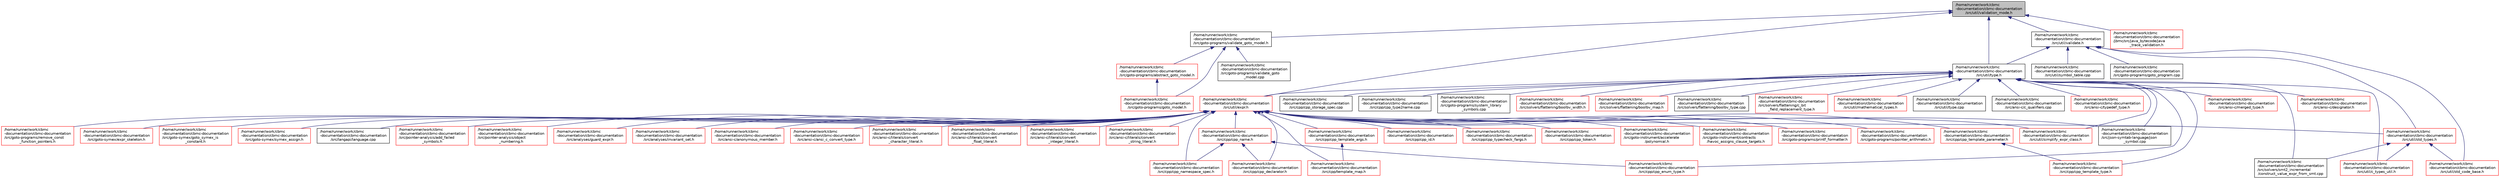 digraph "/home/runner/work/cbmc-documentation/cbmc-documentation/src/util/validation_mode.h"
{
 // LATEX_PDF_SIZE
  bgcolor="transparent";
  edge [fontname="Helvetica",fontsize="10",labelfontname="Helvetica",labelfontsize="10"];
  node [fontname="Helvetica",fontsize="10",shape=record];
  Node1 [label="/home/runner/work/cbmc\l-documentation/cbmc-documentation\l/src/util/validation_mode.h",height=0.2,width=0.4,color="black", fillcolor="grey75", style="filled", fontcolor="black",tooltip=" "];
  Node1 -> Node2 [dir="back",color="midnightblue",fontsize="10",style="solid",fontname="Helvetica"];
  Node2 [label="/home/runner/work/cbmc\l-documentation/cbmc-documentation\l/src/goto-programs/validate_goto_model.h",height=0.2,width=0.4,color="black",URL="$validate__goto__model_8h.html",tooltip=" "];
  Node2 -> Node3 [dir="back",color="midnightblue",fontsize="10",style="solid",fontname="Helvetica"];
  Node3 [label="/home/runner/work/cbmc\l-documentation/cbmc-documentation\l/src/goto-programs/abstract_goto_model.h",height=0.2,width=0.4,color="red",URL="$abstract__goto__model_8h.html",tooltip=" "];
  Node3 -> Node5 [dir="back",color="midnightblue",fontsize="10",style="solid",fontname="Helvetica"];
  Node5 [label="/home/runner/work/cbmc\l-documentation/cbmc-documentation\l/src/goto-programs/goto_model.h",height=0.2,width=0.4,color="red",URL="$goto__model_8h.html",tooltip=" "];
  Node2 -> Node5 [dir="back",color="midnightblue",fontsize="10",style="solid",fontname="Helvetica"];
  Node2 -> Node276 [dir="back",color="midnightblue",fontsize="10",style="solid",fontname="Helvetica"];
  Node276 [label="/home/runner/work/cbmc\l-documentation/cbmc-documentation\l/src/goto-programs/validate_goto\l_model.cpp",height=0.2,width=0.4,color="black",URL="$validate__goto__model_8cpp.html",tooltip=" "];
  Node1 -> Node277 [dir="back",color="midnightblue",fontsize="10",style="solid",fontname="Helvetica"];
  Node277 [label="/home/runner/work/cbmc\l-documentation/cbmc-documentation\l/src/util/validate.h",height=0.2,width=0.4,color="black",URL="$validate_8h.html",tooltip=" "];
  Node277 -> Node278 [dir="back",color="midnightblue",fontsize="10",style="solid",fontname="Helvetica"];
  Node278 [label="/home/runner/work/cbmc\l-documentation/cbmc-documentation\l/src/goto-programs/goto_program.cpp",height=0.2,width=0.4,color="black",URL="$goto__program_8cpp.html",tooltip=" "];
  Node277 -> Node279 [dir="back",color="midnightblue",fontsize="10",style="solid",fontname="Helvetica"];
  Node279 [label="/home/runner/work/cbmc\l-documentation/cbmc-documentation\l/src/util/type.h",height=0.2,width=0.4,color="black",URL="$type_8h.html",tooltip=" "];
  Node279 -> Node280 [dir="back",color="midnightblue",fontsize="10",style="solid",fontname="Helvetica"];
  Node280 [label="/home/runner/work/cbmc\l-documentation/cbmc-documentation\l/src/ansi-c/merged_type.h",height=0.2,width=0.4,color="red",URL="$merged__type_8h.html",tooltip=" "];
  Node279 -> Node286 [dir="back",color="midnightblue",fontsize="10",style="solid",fontname="Helvetica"];
  Node286 [label="/home/runner/work/cbmc\l-documentation/cbmc-documentation\l/src/ansi-c/designator.h",height=0.2,width=0.4,color="red",URL="$designator_8h.html",tooltip=" "];
  Node279 -> Node327 [dir="back",color="midnightblue",fontsize="10",style="solid",fontname="Helvetica"];
  Node327 [label="/home/runner/work/cbmc\l-documentation/cbmc-documentation\l/src/ansi-c/c_qualifiers.cpp",height=0.2,width=0.4,color="black",URL="$c__qualifiers_8cpp.html",tooltip=" "];
  Node279 -> Node328 [dir="back",color="midnightblue",fontsize="10",style="solid",fontname="Helvetica"];
  Node328 [label="/home/runner/work/cbmc\l-documentation/cbmc-documentation\l/src/ansi-c/typedef_type.h",height=0.2,width=0.4,color="red",URL="$typedef__type_8h.html",tooltip=" "];
  Node279 -> Node329 [dir="back",color="midnightblue",fontsize="10",style="solid",fontname="Helvetica"];
  Node329 [label="/home/runner/work/cbmc\l-documentation/cbmc-documentation\l/src/cpp/cpp_template_type.h",height=0.2,width=0.4,color="red",URL="$cpp__template__type_8h.html",tooltip=" "];
  Node279 -> Node344 [dir="back",color="midnightblue",fontsize="10",style="solid",fontname="Helvetica"];
  Node344 [label="/home/runner/work/cbmc\l-documentation/cbmc-documentation\l/src/cpp/cpp_enum_type.h",height=0.2,width=0.4,color="red",URL="$cpp__enum__type_8h.html",tooltip=" "];
  Node279 -> Node346 [dir="back",color="midnightblue",fontsize="10",style="solid",fontname="Helvetica"];
  Node346 [label="/home/runner/work/cbmc\l-documentation/cbmc-documentation\l/src/cpp/cpp_storage_spec.cpp",height=0.2,width=0.4,color="black",URL="$cpp__storage__spec_8cpp.html",tooltip=" "];
  Node279 -> Node347 [dir="back",color="midnightblue",fontsize="10",style="solid",fontname="Helvetica"];
  Node347 [label="/home/runner/work/cbmc\l-documentation/cbmc-documentation\l/src/cpp/cpp_type2name.cpp",height=0.2,width=0.4,color="black",URL="$cpp__type2name_8cpp.html",tooltip=" "];
  Node279 -> Node348 [dir="back",color="midnightblue",fontsize="10",style="solid",fontname="Helvetica"];
  Node348 [label="/home/runner/work/cbmc\l-documentation/cbmc-documentation\l/src/goto-programs/system_library\l_symbols.cpp",height=0.2,width=0.4,color="black",URL="$system__library__symbols_8cpp.html",tooltip=" "];
  Node279 -> Node349 [dir="back",color="midnightblue",fontsize="10",style="solid",fontname="Helvetica"];
  Node349 [label="/home/runner/work/cbmc\l-documentation/cbmc-documentation\l/src/json-symtab-language/json\l_symbol.cpp",height=0.2,width=0.4,color="black",URL="$json__symbol_8cpp.html",tooltip=" "];
  Node279 -> Node350 [dir="back",color="midnightblue",fontsize="10",style="solid",fontname="Helvetica"];
  Node350 [label="/home/runner/work/cbmc\l-documentation/cbmc-documentation\l/src/solvers/flattening/boolbv_width.h",height=0.2,width=0.4,color="red",URL="$boolbv__width_8h.html",tooltip=" "];
  Node279 -> Node424 [dir="back",color="midnightblue",fontsize="10",style="solid",fontname="Helvetica"];
  Node424 [label="/home/runner/work/cbmc\l-documentation/cbmc-documentation\l/src/solvers/flattening/boolbv_map.h",height=0.2,width=0.4,color="red",URL="$boolbv__map_8h.html",tooltip=" "];
  Node279 -> Node426 [dir="back",color="midnightblue",fontsize="10",style="solid",fontname="Helvetica"];
  Node426 [label="/home/runner/work/cbmc\l-documentation/cbmc-documentation\l/src/solvers/flattening/boolbv_type.cpp",height=0.2,width=0.4,color="black",URL="$boolbv__type_8cpp.html",tooltip=" "];
  Node279 -> Node427 [dir="back",color="midnightblue",fontsize="10",style="solid",fontname="Helvetica"];
  Node427 [label="/home/runner/work/cbmc\l-documentation/cbmc-documentation\l/src/solvers/flattening/c_bit\l_field_replacement_type.h",height=0.2,width=0.4,color="red",URL="$c__bit__field__replacement__type_8h.html",tooltip=" "];
  Node279 -> Node429 [dir="back",color="midnightblue",fontsize="10",style="solid",fontname="Helvetica"];
  Node429 [label="/home/runner/work/cbmc\l-documentation/cbmc-documentation\l/src/solvers/smt2_incremental\l/construct_value_expr_from_smt.cpp",height=0.2,width=0.4,color="black",URL="$construct__value__expr__from__smt_8cpp.html",tooltip=" "];
  Node279 -> Node430 [dir="back",color="midnightblue",fontsize="10",style="solid",fontname="Helvetica"];
  Node430 [label="/home/runner/work/cbmc\l-documentation/cbmc-documentation\l/src/util/expr.h",height=0.2,width=0.4,color="red",URL="$expr_8h.html",tooltip=" "];
  Node430 -> Node431 [dir="back",color="midnightblue",fontsize="10",style="solid",fontname="Helvetica"];
  Node431 [label="/home/runner/work/cbmc\l-documentation/cbmc-documentation\l/src/analyses/guard_expr.h",height=0.2,width=0.4,color="red",URL="$guard__expr_8h.html",tooltip=" "];
  Node430 -> Node437 [dir="back",color="midnightblue",fontsize="10",style="solid",fontname="Helvetica"];
  Node437 [label="/home/runner/work/cbmc\l-documentation/cbmc-documentation\l/src/analyses/invariant_set.h",height=0.2,width=0.4,color="red",URL="$invariant__set_8h.html",tooltip=" "];
  Node430 -> Node441 [dir="back",color="midnightblue",fontsize="10",style="solid",fontname="Helvetica"];
  Node441 [label="/home/runner/work/cbmc\l-documentation/cbmc-documentation\l/src/ansi-c/anonymous_member.h",height=0.2,width=0.4,color="red",URL="$anonymous__member_8h.html",tooltip=" "];
  Node430 -> Node443 [dir="back",color="midnightblue",fontsize="10",style="solid",fontname="Helvetica"];
  Node443 [label="/home/runner/work/cbmc\l-documentation/cbmc-documentation\l/src/ansi-c/ansi_c_convert_type.h",height=0.2,width=0.4,color="red",URL="$ansi__c__convert__type_8h.html",tooltip=" "];
  Node430 -> Node445 [dir="back",color="midnightblue",fontsize="10",style="solid",fontname="Helvetica"];
  Node445 [label="/home/runner/work/cbmc\l-documentation/cbmc-documentation\l/src/ansi-c/literals/convert\l_character_literal.h",height=0.2,width=0.4,color="red",URL="$convert__character__literal_8h.html",tooltip=" "];
  Node430 -> Node447 [dir="back",color="midnightblue",fontsize="10",style="solid",fontname="Helvetica"];
  Node447 [label="/home/runner/work/cbmc\l-documentation/cbmc-documentation\l/src/ansi-c/literals/convert\l_float_literal.h",height=0.2,width=0.4,color="red",URL="$convert__float__literal_8h.html",tooltip=" "];
  Node430 -> Node449 [dir="back",color="midnightblue",fontsize="10",style="solid",fontname="Helvetica"];
  Node449 [label="/home/runner/work/cbmc\l-documentation/cbmc-documentation\l/src/ansi-c/literals/convert\l_integer_literal.h",height=0.2,width=0.4,color="red",URL="$convert__integer__literal_8h.html",tooltip=" "];
  Node430 -> Node451 [dir="back",color="midnightblue",fontsize="10",style="solid",fontname="Helvetica"];
  Node451 [label="/home/runner/work/cbmc\l-documentation/cbmc-documentation\l/src/ansi-c/literals/convert\l_string_literal.h",height=0.2,width=0.4,color="red",URL="$convert__string__literal_8h.html",tooltip=" "];
  Node430 -> Node453 [dir="back",color="midnightblue",fontsize="10",style="solid",fontname="Helvetica"];
  Node453 [label="/home/runner/work/cbmc\l-documentation/cbmc-documentation\l/src/cpp/cpp_declarator.h",height=0.2,width=0.4,color="red",URL="$cpp__declarator_8h.html",tooltip=" "];
  Node430 -> Node454 [dir="back",color="midnightblue",fontsize="10",style="solid",fontname="Helvetica"];
  Node454 [label="/home/runner/work/cbmc\l-documentation/cbmc-documentation\l/src/cpp/cpp_name.h",height=0.2,width=0.4,color="red",URL="$cpp__name_8h.html",tooltip=" "];
  Node454 -> Node453 [dir="back",color="midnightblue",fontsize="10",style="solid",fontname="Helvetica"];
  Node454 -> Node455 [dir="back",color="midnightblue",fontsize="10",style="solid",fontname="Helvetica"];
  Node455 [label="/home/runner/work/cbmc\l-documentation/cbmc-documentation\l/src/cpp/cpp_namespace_spec.h",height=0.2,width=0.4,color="red",URL="$cpp__namespace__spec_8h.html",tooltip=" "];
  Node454 -> Node344 [dir="back",color="midnightblue",fontsize="10",style="solid",fontname="Helvetica"];
  Node430 -> Node459 [dir="back",color="midnightblue",fontsize="10",style="solid",fontname="Helvetica"];
  Node459 [label="/home/runner/work/cbmc\l-documentation/cbmc-documentation\l/src/cpp/cpp_template_parameter.h",height=0.2,width=0.4,color="red",URL="$cpp__template__parameter_8h.html",tooltip=" "];
  Node459 -> Node329 [dir="back",color="midnightblue",fontsize="10",style="solid",fontname="Helvetica"];
  Node430 -> Node460 [dir="back",color="midnightblue",fontsize="10",style="solid",fontname="Helvetica"];
  Node460 [label="/home/runner/work/cbmc\l-documentation/cbmc-documentation\l/src/cpp/cpp_template_args.h",height=0.2,width=0.4,color="red",URL="$cpp__template__args_8h.html",tooltip=" "];
  Node460 -> Node462 [dir="back",color="midnightblue",fontsize="10",style="solid",fontname="Helvetica"];
  Node462 [label="/home/runner/work/cbmc\l-documentation/cbmc-documentation\l/src/cpp/template_map.h",height=0.2,width=0.4,color="red",URL="$template__map_8h.html",tooltip=" "];
  Node430 -> Node455 [dir="back",color="midnightblue",fontsize="10",style="solid",fontname="Helvetica"];
  Node430 -> Node463 [dir="back",color="midnightblue",fontsize="10",style="solid",fontname="Helvetica"];
  Node463 [label="/home/runner/work/cbmc\l-documentation/cbmc-documentation\l/src/cpp/cpp_id.h",height=0.2,width=0.4,color="red",URL="$cpp__id_8h.html",tooltip=" "];
  Node430 -> Node462 [dir="back",color="midnightblue",fontsize="10",style="solid",fontname="Helvetica"];
  Node430 -> Node469 [dir="back",color="midnightblue",fontsize="10",style="solid",fontname="Helvetica"];
  Node469 [label="/home/runner/work/cbmc\l-documentation/cbmc-documentation\l/src/cpp/cpp_typecheck_fargs.h",height=0.2,width=0.4,color="red",URL="$cpp__typecheck__fargs_8h.html",tooltip=" "];
  Node430 -> Node470 [dir="back",color="midnightblue",fontsize="10",style="solid",fontname="Helvetica"];
  Node470 [label="/home/runner/work/cbmc\l-documentation/cbmc-documentation\l/src/cpp/cpp_token.h",height=0.2,width=0.4,color="red",URL="$cpp__token_8h.html",tooltip=" "];
  Node430 -> Node473 [dir="back",color="midnightblue",fontsize="10",style="solid",fontname="Helvetica"];
  Node473 [label="/home/runner/work/cbmc\l-documentation/cbmc-documentation\l/src/goto-instrument/accelerate\l/polynomial.h",height=0.2,width=0.4,color="red",URL="$polynomial_8h.html",tooltip=" "];
  Node430 -> Node172 [dir="back",color="midnightblue",fontsize="10",style="solid",fontname="Helvetica"];
  Node172 [label="/home/runner/work/cbmc\l-documentation/cbmc-documentation\l/src/goto-instrument/contracts\l/havoc_assigns_clause_targets.h",height=0.2,width=0.4,color="red",URL="$havoc__assigns__clause__targets_8h.html",tooltip=" "];
  Node430 -> Node475 [dir="back",color="midnightblue",fontsize="10",style="solid",fontname="Helvetica"];
  Node475 [label="/home/runner/work/cbmc\l-documentation/cbmc-documentation\l/src/goto-programs/printf_formatter.h",height=0.2,width=0.4,color="red",URL="$printf__formatter_8h.html",tooltip=" "];
  Node430 -> Node479 [dir="back",color="midnightblue",fontsize="10",style="solid",fontname="Helvetica"];
  Node479 [label="/home/runner/work/cbmc\l-documentation/cbmc-documentation\l/src/goto-programs/pointer_arithmetic.h",height=0.2,width=0.4,color="red",URL="$pointer__arithmetic_8h.html",tooltip=" "];
  Node430 -> Node481 [dir="back",color="midnightblue",fontsize="10",style="solid",fontname="Helvetica"];
  Node481 [label="/home/runner/work/cbmc\l-documentation/cbmc-documentation\l/src/goto-programs/remove_const\l_function_pointers.h",height=0.2,width=0.4,color="red",URL="$remove__const__function__pointers_8h.html",tooltip=" "];
  Node430 -> Node483 [dir="back",color="midnightblue",fontsize="10",style="solid",fontname="Helvetica"];
  Node483 [label="/home/runner/work/cbmc\l-documentation/cbmc-documentation\l/src/goto-symex/expr_skeleton.h",height=0.2,width=0.4,color="red",URL="$expr__skeleton_8h.html",tooltip=" "];
  Node430 -> Node485 [dir="back",color="midnightblue",fontsize="10",style="solid",fontname="Helvetica"];
  Node485 [label="/home/runner/work/cbmc\l-documentation/cbmc-documentation\l/src/goto-symex/goto_symex_is\l_constant.h",height=0.2,width=0.4,color="red",URL="$goto__symex__is__constant_8h.html",tooltip=" "];
  Node430 -> Node486 [dir="back",color="midnightblue",fontsize="10",style="solid",fontname="Helvetica"];
  Node486 [label="/home/runner/work/cbmc\l-documentation/cbmc-documentation\l/src/goto-symex/symex_assign.h",height=0.2,width=0.4,color="red",URL="$symex__assign_8h.html",tooltip=" "];
  Node430 -> Node349 [dir="back",color="midnightblue",fontsize="10",style="solid",fontname="Helvetica"];
  Node430 -> Node487 [dir="back",color="midnightblue",fontsize="10",style="solid",fontname="Helvetica"];
  Node487 [label="/home/runner/work/cbmc\l-documentation/cbmc-documentation\l/src/langapi/language.cpp",height=0.2,width=0.4,color="black",URL="$language_8cpp.html",tooltip=" "];
  Node430 -> Node488 [dir="back",color="midnightblue",fontsize="10",style="solid",fontname="Helvetica"];
  Node488 [label="/home/runner/work/cbmc\l-documentation/cbmc-documentation\l/src/pointer-analysis/add_failed\l_symbols.h",height=0.2,width=0.4,color="red",URL="$add__failed__symbols_8h.html",tooltip=" "];
  Node430 -> Node491 [dir="back",color="midnightblue",fontsize="10",style="solid",fontname="Helvetica"];
  Node491 [label="/home/runner/work/cbmc\l-documentation/cbmc-documentation\l/src/pointer-analysis/object\l_numbering.h",height=0.2,width=0.4,color="red",URL="$object__numbering_8h.html",tooltip=" "];
  Node430 -> Node1039 [dir="back",color="midnightblue",fontsize="10",style="solid",fontname="Helvetica"];
  Node1039 [label="/home/runner/work/cbmc\l-documentation/cbmc-documentation\l/src/util/std_types.h",height=0.2,width=0.4,color="red",URL="$std__types_8h.html",tooltip=" "];
  Node1039 -> Node429 [dir="back",color="midnightblue",fontsize="10",style="solid",fontname="Helvetica"];
  Node1039 -> Node906 [dir="back",color="midnightblue",fontsize="10",style="solid",fontname="Helvetica"];
  Node906 [label="/home/runner/work/cbmc\l-documentation/cbmc-documentation\l/src/util/c_types_util.h",height=0.2,width=0.4,color="red",URL="$c__types__util_8h.html",tooltip=" "];
  Node1039 -> Node1056 [dir="back",color="midnightblue",fontsize="10",style="solid",fontname="Helvetica"];
  Node1056 [label="/home/runner/work/cbmc\l-documentation/cbmc-documentation\l/src/util/std_code_base.h",height=0.2,width=0.4,color="red",URL="$std__code__base_8h.html",tooltip=" "];
  Node430 -> Node1106 [dir="back",color="midnightblue",fontsize="10",style="solid",fontname="Helvetica"];
  Node1106 [label="/home/runner/work/cbmc\l-documentation/cbmc-documentation\l/src/util/simplify_expr_class.h",height=0.2,width=0.4,color="red",URL="$simplify__expr__class_8h.html",tooltip=" "];
  Node279 -> Node1057 [dir="back",color="midnightblue",fontsize="10",style="solid",fontname="Helvetica"];
  Node1057 [label="/home/runner/work/cbmc\l-documentation/cbmc-documentation\l/src/util/mathematical_types.h",height=0.2,width=0.4,color="red",URL="$mathematical__types_8h.html",tooltip=" "];
  Node279 -> Node906 [dir="back",color="midnightblue",fontsize="10",style="solid",fontname="Helvetica"];
  Node279 -> Node1106 [dir="back",color="midnightblue",fontsize="10",style="solid",fontname="Helvetica"];
  Node279 -> Node1107 [dir="back",color="midnightblue",fontsize="10",style="solid",fontname="Helvetica"];
  Node1107 [label="/home/runner/work/cbmc\l-documentation/cbmc-documentation\l/src/util/type.cpp",height=0.2,width=0.4,color="black",URL="$type_8cpp.html",tooltip=" "];
  Node277 -> Node1039 [dir="back",color="midnightblue",fontsize="10",style="solid",fontname="Helvetica"];
  Node277 -> Node1056 [dir="back",color="midnightblue",fontsize="10",style="solid",fontname="Helvetica"];
  Node277 -> Node1072 [dir="back",color="midnightblue",fontsize="10",style="solid",fontname="Helvetica"];
  Node1072 [label="/home/runner/work/cbmc\l-documentation/cbmc-documentation\l/src/util/symbol_table.cpp",height=0.2,width=0.4,color="black",URL="$symbol__table_8cpp.html",tooltip=" "];
  Node1 -> Node279 [dir="back",color="midnightblue",fontsize="10",style="solid",fontname="Helvetica"];
  Node1 -> Node430 [dir="back",color="midnightblue",fontsize="10",style="solid",fontname="Helvetica"];
  Node1 -> Node1108 [dir="back",color="midnightblue",fontsize="10",style="solid",fontname="Helvetica"];
  Node1108 [label="/home/runner/work/cbmc\l-documentation/cbmc-documentation\l/jbmc/src/java_bytecode/java\l_trace_validation.h",height=0.2,width=0.4,color="red",URL="$java__trace__validation_8h.html",tooltip=" "];
}
